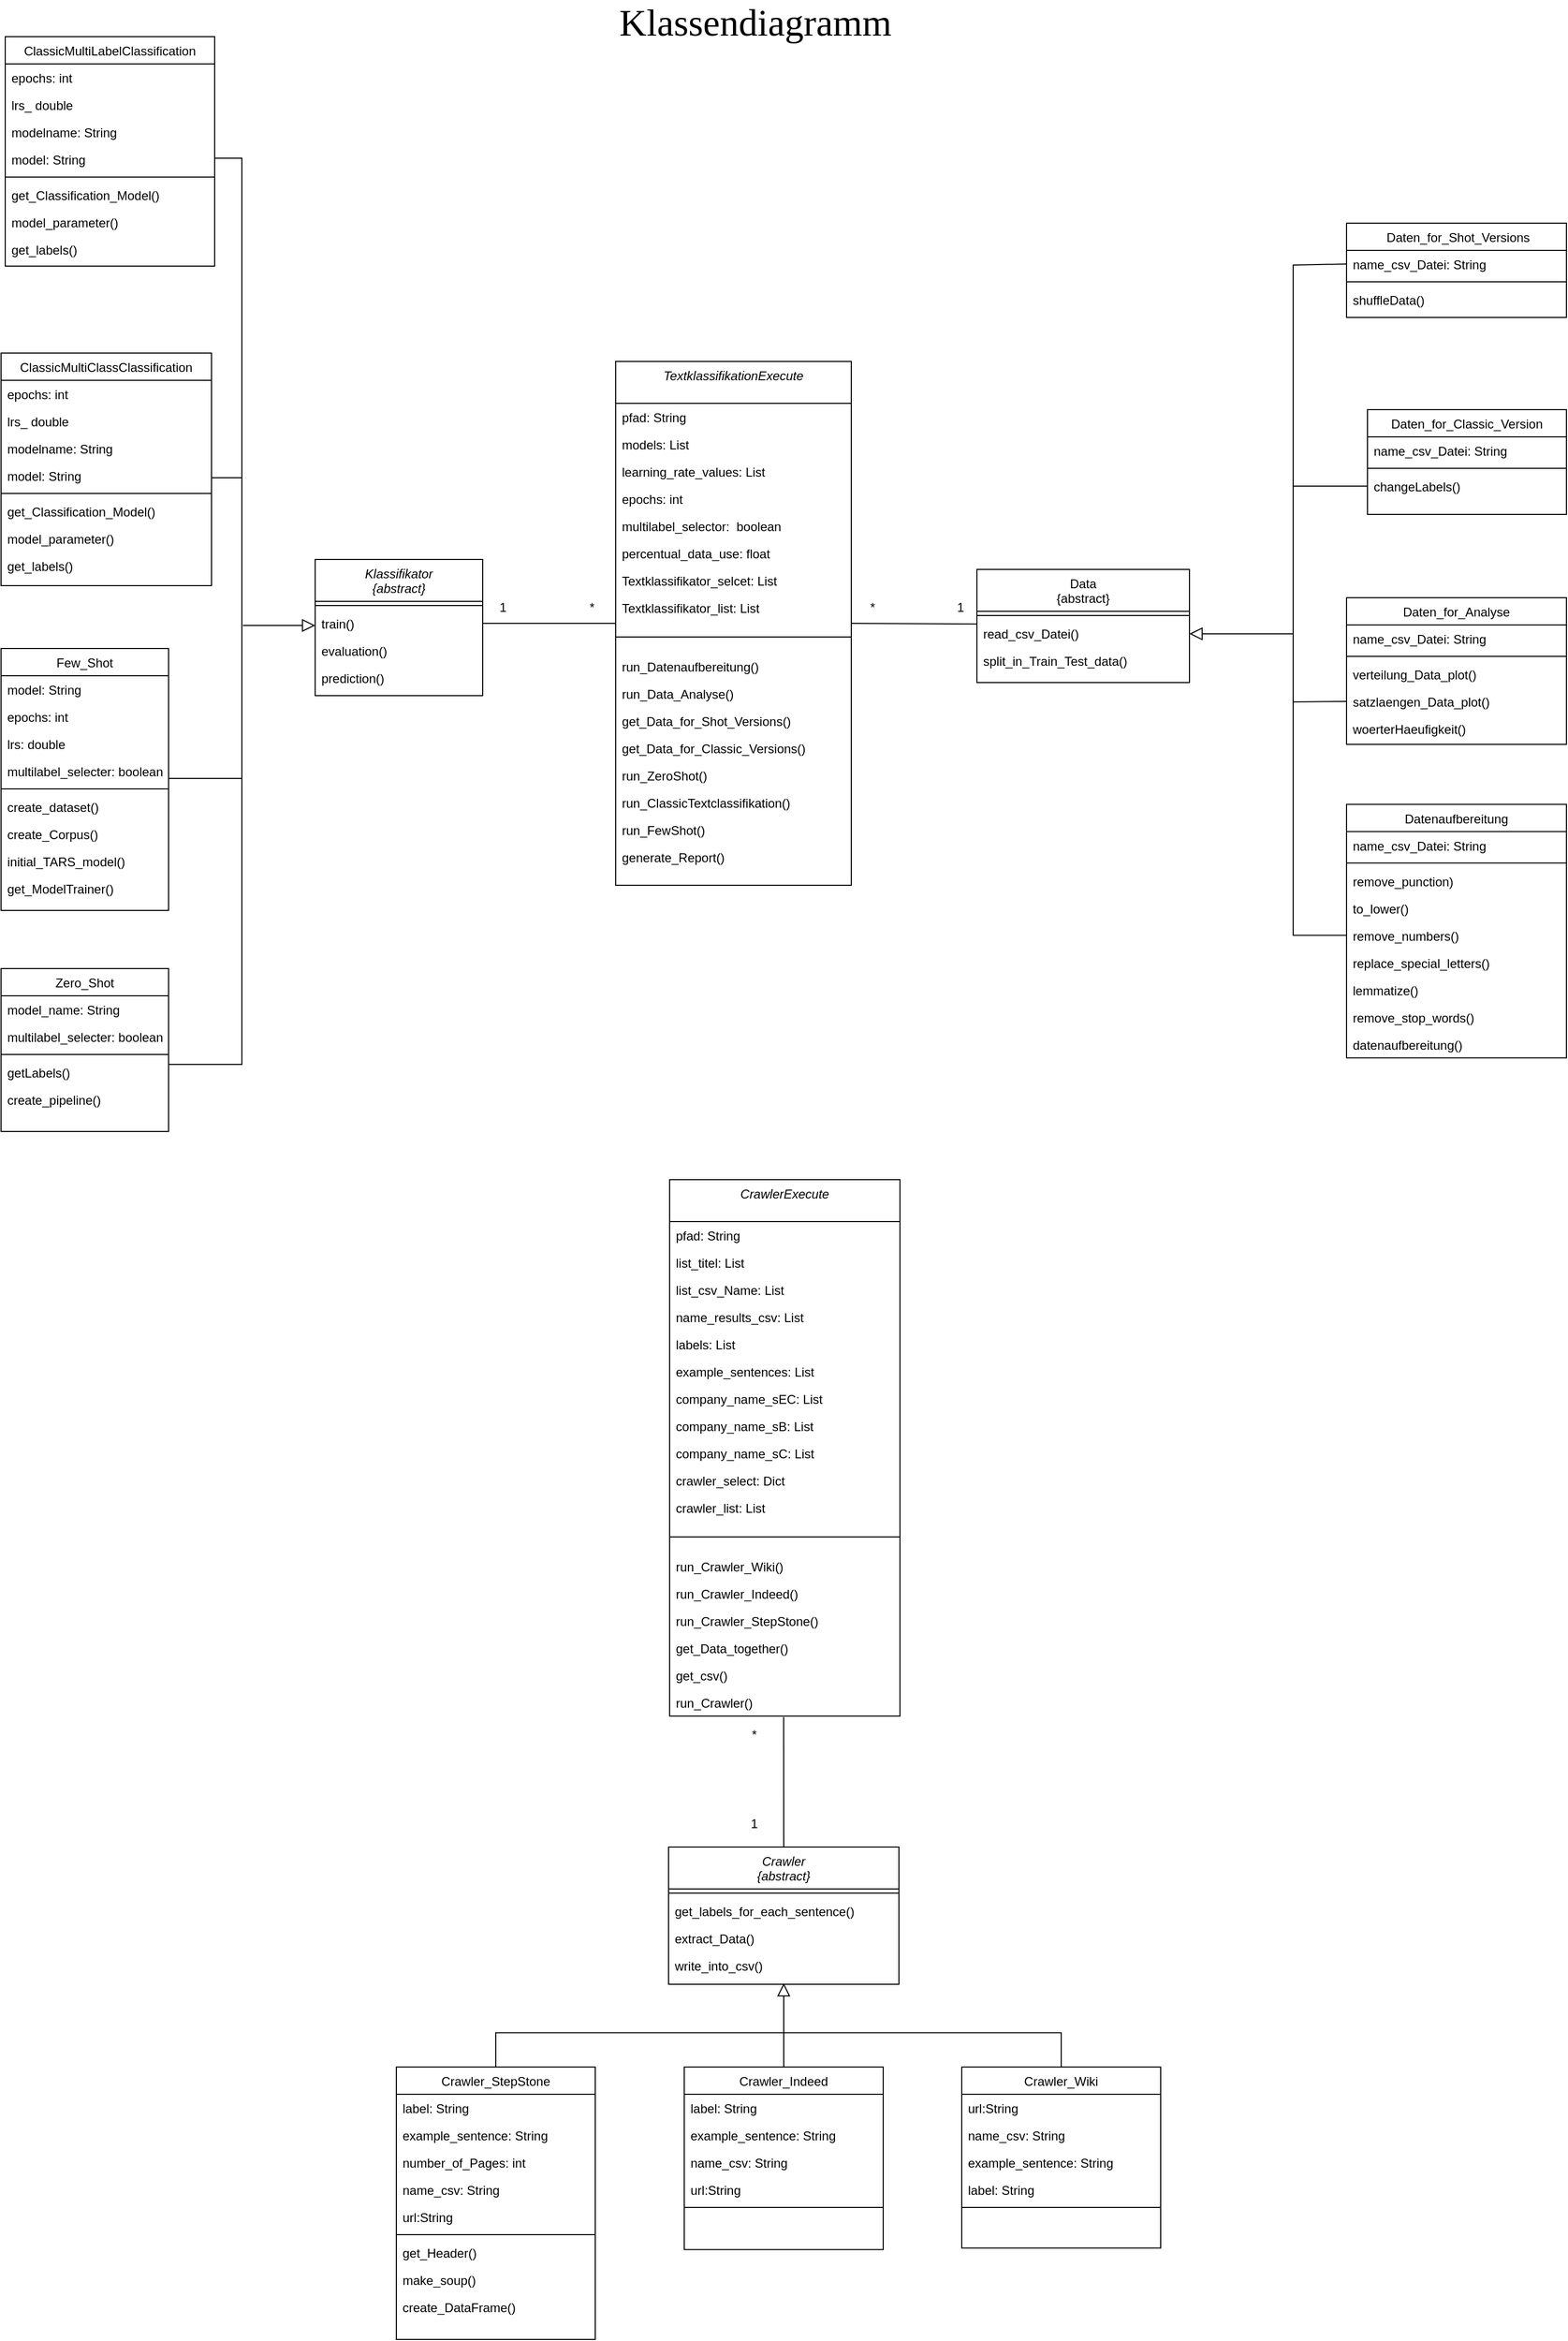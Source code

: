<mxfile version="19.0.3" type="device"><diagram id="C5RBs43oDa-KdzZeNtuy" name="Page-1"><mxGraphModel dx="3332" dy="1598" grid="0" gridSize="10" guides="1" tooltips="1" connect="1" arrows="1" fold="1" page="1" pageScale="2" pageWidth="827" pageHeight="1169" math="0" shadow="0"><root><mxCell id="WIyWlLk6GJQsqaUBKTNV-0"/><mxCell id="WIyWlLk6GJQsqaUBKTNV-1" parent="WIyWlLk6GJQsqaUBKTNV-0"/><mxCell id="zkfFHV4jXpPFQw0GAbJ--0" value="Klassifikator&#10;{abstract}" style="swimlane;fontStyle=2;align=center;verticalAlign=top;childLayout=stackLayout;horizontal=1;startSize=40;horizontalStack=0;resizeParent=1;resizeLast=0;collapsible=1;marginBottom=0;rounded=0;shadow=0;strokeWidth=1;" parent="WIyWlLk6GJQsqaUBKTNV-1" vertex="1"><mxGeometry x="394" y="608" width="160" height="130" as="geometry"><mxRectangle x="230" y="140" width="160" height="26" as="alternateBounds"/></mxGeometry></mxCell><mxCell id="zkfFHV4jXpPFQw0GAbJ--4" value="" style="line;html=1;strokeWidth=1;align=left;verticalAlign=middle;spacingTop=-1;spacingLeft=3;spacingRight=3;rotatable=0;labelPosition=right;points=[];portConstraint=eastwest;" parent="zkfFHV4jXpPFQw0GAbJ--0" vertex="1"><mxGeometry y="40" width="160" height="8" as="geometry"/></mxCell><mxCell id="-JMg0ra_AFZDz8ZaXGQR-57" value="train()" style="text;align=left;verticalAlign=top;spacingLeft=4;spacingRight=4;overflow=hidden;rotatable=0;points=[[0,0.5],[1,0.5]];portConstraint=eastwest;" parent="zkfFHV4jXpPFQw0GAbJ--0" vertex="1"><mxGeometry y="48" width="160" height="26" as="geometry"/></mxCell><mxCell id="-JMg0ra_AFZDz8ZaXGQR-58" value="evaluation()" style="text;align=left;verticalAlign=top;spacingLeft=4;spacingRight=4;overflow=hidden;rotatable=0;points=[[0,0.5],[1,0.5]];portConstraint=eastwest;" parent="zkfFHV4jXpPFQw0GAbJ--0" vertex="1"><mxGeometry y="74" width="160" height="26" as="geometry"/></mxCell><mxCell id="zkfFHV4jXpPFQw0GAbJ--5" value="prediction()" style="text;align=left;verticalAlign=top;spacingLeft=4;spacingRight=4;overflow=hidden;rotatable=0;points=[[0,0.5],[1,0.5]];portConstraint=eastwest;" parent="zkfFHV4jXpPFQw0GAbJ--0" vertex="1"><mxGeometry y="100" width="160" height="26" as="geometry"/></mxCell><mxCell id="zkfFHV4jXpPFQw0GAbJ--13" value="Zero_Shot" style="swimlane;fontStyle=0;align=center;verticalAlign=top;childLayout=stackLayout;horizontal=1;startSize=26;horizontalStack=0;resizeParent=1;resizeLast=0;collapsible=1;marginBottom=0;rounded=0;shadow=0;strokeWidth=1;" parent="WIyWlLk6GJQsqaUBKTNV-1" vertex="1"><mxGeometry x="94" y="998.5" width="160" height="155.5" as="geometry"><mxRectangle x="340" y="380" width="170" height="26" as="alternateBounds"/></mxGeometry></mxCell><mxCell id="zkfFHV4jXpPFQw0GAbJ--14" value="model_name: String" style="text;align=left;verticalAlign=top;spacingLeft=4;spacingRight=4;overflow=hidden;rotatable=0;points=[[0,0.5],[1,0.5]];portConstraint=eastwest;" parent="zkfFHV4jXpPFQw0GAbJ--13" vertex="1"><mxGeometry y="26" width="160" height="26" as="geometry"/></mxCell><mxCell id="nsG6Zc56GwWsslUg5i8Q-56" value="multilabel_selecter: boolean" style="text;align=left;verticalAlign=top;spacingLeft=4;spacingRight=4;overflow=hidden;rotatable=0;points=[[0,0.5],[1,0.5]];portConstraint=eastwest;rounded=0;shadow=0;html=0;" parent="zkfFHV4jXpPFQw0GAbJ--13" vertex="1"><mxGeometry y="52" width="160" height="26" as="geometry"/></mxCell><mxCell id="zkfFHV4jXpPFQw0GAbJ--15" value="" style="line;html=1;strokeWidth=1;align=left;verticalAlign=middle;spacingTop=-1;spacingLeft=3;spacingRight=3;rotatable=0;labelPosition=right;points=[];portConstraint=eastwest;" parent="zkfFHV4jXpPFQw0GAbJ--13" vertex="1"><mxGeometry y="78" width="160" height="8" as="geometry"/></mxCell><mxCell id="-JMg0ra_AFZDz8ZaXGQR-32" value="getLabels()" style="text;align=left;verticalAlign=top;spacingLeft=4;spacingRight=4;overflow=hidden;rotatable=0;points=[[0,0.5],[1,0.5]];portConstraint=eastwest;" parent="zkfFHV4jXpPFQw0GAbJ--13" vertex="1"><mxGeometry y="86" width="160" height="26" as="geometry"/></mxCell><mxCell id="-JMg0ra_AFZDz8ZaXGQR-29" value="create_pipeline()" style="text;align=left;verticalAlign=top;spacingLeft=4;spacingRight=4;overflow=hidden;rotatable=0;points=[[0,0.5],[1,0.5]];portConstraint=eastwest;" parent="zkfFHV4jXpPFQw0GAbJ--13" vertex="1"><mxGeometry y="112" width="160" height="26" as="geometry"/></mxCell><mxCell id="zkfFHV4jXpPFQw0GAbJ--17" value="Crawler_StepStone" style="swimlane;fontStyle=0;align=center;verticalAlign=top;childLayout=stackLayout;horizontal=1;startSize=26;horizontalStack=0;resizeParent=1;resizeLast=0;collapsible=1;marginBottom=0;rounded=0;shadow=0;strokeWidth=1;" parent="WIyWlLk6GJQsqaUBKTNV-1" vertex="1"><mxGeometry x="471.5" y="2047" width="190" height="260" as="geometry"><mxRectangle x="550" y="140" width="160" height="26" as="alternateBounds"/></mxGeometry></mxCell><mxCell id="PcTM5JNsf_sXdSG-cuBQ-28" value="label: String" style="text;align=left;verticalAlign=top;spacingLeft=4;spacingRight=4;overflow=hidden;rotatable=0;points=[[0,0.5],[1,0.5]];portConstraint=eastwest;rounded=0;shadow=0;html=0;" parent="zkfFHV4jXpPFQw0GAbJ--17" vertex="1"><mxGeometry y="26" width="190" height="26" as="geometry"/></mxCell><mxCell id="PcTM5JNsf_sXdSG-cuBQ-27" value="example_sentence: String" style="text;align=left;verticalAlign=top;spacingLeft=4;spacingRight=4;overflow=hidden;rotatable=0;points=[[0,0.5],[1,0.5]];portConstraint=eastwest;rounded=0;shadow=0;html=0;" parent="zkfFHV4jXpPFQw0GAbJ--17" vertex="1"><mxGeometry y="52" width="190" height="26" as="geometry"/></mxCell><mxCell id="zkfFHV4jXpPFQw0GAbJ--20" value="number_of_Pages: int" style="text;align=left;verticalAlign=top;spacingLeft=4;spacingRight=4;overflow=hidden;rotatable=0;points=[[0,0.5],[1,0.5]];portConstraint=eastwest;rounded=0;shadow=0;html=0;" parent="zkfFHV4jXpPFQw0GAbJ--17" vertex="1"><mxGeometry y="78" width="190" height="26" as="geometry"/></mxCell><mxCell id="zkfFHV4jXpPFQw0GAbJ--19" value="name_csv: String" style="text;align=left;verticalAlign=top;spacingLeft=4;spacingRight=4;overflow=hidden;rotatable=0;points=[[0,0.5],[1,0.5]];portConstraint=eastwest;rounded=0;shadow=0;html=0;" parent="zkfFHV4jXpPFQw0GAbJ--17" vertex="1"><mxGeometry y="104" width="190" height="26" as="geometry"/></mxCell><mxCell id="zkfFHV4jXpPFQw0GAbJ--18" value="url:String" style="text;align=left;verticalAlign=top;spacingLeft=4;spacingRight=4;overflow=hidden;rotatable=0;points=[[0,0.5],[1,0.5]];portConstraint=eastwest;" parent="zkfFHV4jXpPFQw0GAbJ--17" vertex="1"><mxGeometry y="130" width="190" height="26" as="geometry"/></mxCell><mxCell id="zkfFHV4jXpPFQw0GAbJ--23" value="" style="line;html=1;strokeWidth=1;align=left;verticalAlign=middle;spacingTop=-1;spacingLeft=3;spacingRight=3;rotatable=0;labelPosition=right;points=[];portConstraint=eastwest;" parent="zkfFHV4jXpPFQw0GAbJ--17" vertex="1"><mxGeometry y="156" width="190" height="8" as="geometry"/></mxCell><mxCell id="zkfFHV4jXpPFQw0GAbJ--25" value="get_Header()" style="text;align=left;verticalAlign=top;spacingLeft=4;spacingRight=4;overflow=hidden;rotatable=0;points=[[0,0.5],[1,0.5]];portConstraint=eastwest;" parent="zkfFHV4jXpPFQw0GAbJ--17" vertex="1"><mxGeometry y="164" width="190" height="26" as="geometry"/></mxCell><mxCell id="zkfFHV4jXpPFQw0GAbJ--21" value="make_soup()" style="text;align=left;verticalAlign=top;spacingLeft=4;spacingRight=4;overflow=hidden;rotatable=0;points=[[0,0.5],[1,0.5]];portConstraint=eastwest;rounded=0;shadow=0;html=0;" parent="zkfFHV4jXpPFQw0GAbJ--17" vertex="1"><mxGeometry y="190" width="190" height="26" as="geometry"/></mxCell><mxCell id="-JMg0ra_AFZDz8ZaXGQR-44" value="create_DataFrame()" style="text;align=left;verticalAlign=top;spacingLeft=4;spacingRight=4;overflow=hidden;rotatable=0;points=[[0,0.5],[1,0.5]];portConstraint=eastwest;rounded=0;shadow=0;html=0;" parent="zkfFHV4jXpPFQw0GAbJ--17" vertex="1"><mxGeometry y="216" width="190" height="26" as="geometry"/></mxCell><mxCell id="-JMg0ra_AFZDz8ZaXGQR-1" value="ClassicMultiClassClassification" style="swimlane;fontStyle=0;align=center;verticalAlign=top;childLayout=stackLayout;horizontal=1;startSize=26;horizontalStack=0;resizeParent=1;resizeLast=0;collapsible=1;marginBottom=0;rounded=0;shadow=0;strokeWidth=1;" parent="WIyWlLk6GJQsqaUBKTNV-1" vertex="1"><mxGeometry x="94" y="411" width="201" height="222" as="geometry"><mxRectangle x="130" y="380" width="160" height="26" as="alternateBounds"/></mxGeometry></mxCell><mxCell id="-JMg0ra_AFZDz8ZaXGQR-36" value="epochs: int" style="text;align=left;verticalAlign=top;spacingLeft=4;spacingRight=4;overflow=hidden;rotatable=0;points=[[0,0.5],[1,0.5]];portConstraint=eastwest;" parent="-JMg0ra_AFZDz8ZaXGQR-1" vertex="1"><mxGeometry y="26" width="201" height="26" as="geometry"/></mxCell><mxCell id="-JMg0ra_AFZDz8ZaXGQR-34" value="lrs_ double" style="text;align=left;verticalAlign=top;spacingLeft=4;spacingRight=4;overflow=hidden;rotatable=0;points=[[0,0.5],[1,0.5]];portConstraint=eastwest;" parent="-JMg0ra_AFZDz8ZaXGQR-1" vertex="1"><mxGeometry y="52" width="201" height="26" as="geometry"/></mxCell><mxCell id="-JMg0ra_AFZDz8ZaXGQR-35" value="modelname: String" style="text;align=left;verticalAlign=top;spacingLeft=4;spacingRight=4;overflow=hidden;rotatable=0;points=[[0,0.5],[1,0.5]];portConstraint=eastwest;" parent="-JMg0ra_AFZDz8ZaXGQR-1" vertex="1"><mxGeometry y="78" width="201" height="26" as="geometry"/></mxCell><mxCell id="-JMg0ra_AFZDz8ZaXGQR-33" value="model: String" style="text;align=left;verticalAlign=top;spacingLeft=4;spacingRight=4;overflow=hidden;rotatable=0;points=[[0,0.5],[1,0.5]];portConstraint=eastwest;" parent="-JMg0ra_AFZDz8ZaXGQR-1" vertex="1"><mxGeometry y="104" width="201" height="26" as="geometry"/></mxCell><mxCell id="-JMg0ra_AFZDz8ZaXGQR-4" value="" style="line;html=1;strokeWidth=1;align=left;verticalAlign=middle;spacingTop=-1;spacingLeft=3;spacingRight=3;rotatable=0;labelPosition=right;points=[];portConstraint=eastwest;" parent="-JMg0ra_AFZDz8ZaXGQR-1" vertex="1"><mxGeometry y="130" width="201" height="8" as="geometry"/></mxCell><mxCell id="PcTM5JNsf_sXdSG-cuBQ-12" value="get_Classification_Model()" style="text;align=left;verticalAlign=top;spacingLeft=4;spacingRight=4;overflow=hidden;rotatable=0;points=[[0,0.5],[1,0.5]];portConstraint=eastwest;rounded=0;shadow=0;html=0;" parent="-JMg0ra_AFZDz8ZaXGQR-1" vertex="1"><mxGeometry y="138" width="201" height="26" as="geometry"/></mxCell><mxCell id="PcTM5JNsf_sXdSG-cuBQ-11" value="model_parameter()" style="text;align=left;verticalAlign=top;spacingLeft=4;spacingRight=4;overflow=hidden;rotatable=0;points=[[0,0.5],[1,0.5]];portConstraint=eastwest;rounded=0;shadow=0;html=0;" parent="-JMg0ra_AFZDz8ZaXGQR-1" vertex="1"><mxGeometry y="164" width="201" height="26" as="geometry"/></mxCell><mxCell id="PcTM5JNsf_sXdSG-cuBQ-10" value="get_labels() " style="text;align=left;verticalAlign=top;spacingLeft=4;spacingRight=4;overflow=hidden;rotatable=0;points=[[0,0.5],[1,0.5]];portConstraint=eastwest;" parent="-JMg0ra_AFZDz8ZaXGQR-1" vertex="1"><mxGeometry y="190" width="201" height="26" as="geometry"/></mxCell><mxCell id="-JMg0ra_AFZDz8ZaXGQR-7" value="Data&#10;{abstract}" style="swimlane;fontStyle=0;align=center;verticalAlign=top;childLayout=stackLayout;horizontal=1;startSize=40;horizontalStack=0;resizeParent=1;resizeLast=0;collapsible=1;marginBottom=0;rounded=0;shadow=0;strokeWidth=1;" parent="WIyWlLk6GJQsqaUBKTNV-1" vertex="1"><mxGeometry x="1026" y="617.5" width="203" height="108" as="geometry"><mxRectangle x="550" y="140" width="160" height="26" as="alternateBounds"/></mxGeometry></mxCell><mxCell id="-JMg0ra_AFZDz8ZaXGQR-13" value="" style="line;html=1;strokeWidth=1;align=left;verticalAlign=middle;spacingTop=-1;spacingLeft=3;spacingRight=3;rotatable=0;labelPosition=right;points=[];portConstraint=eastwest;" parent="-JMg0ra_AFZDz8ZaXGQR-7" vertex="1"><mxGeometry y="40" width="203" height="8" as="geometry"/></mxCell><mxCell id="-JMg0ra_AFZDz8ZaXGQR-9" value="read_csv_Datei()" style="text;align=left;verticalAlign=top;spacingLeft=4;spacingRight=4;overflow=hidden;rotatable=0;points=[[0,0.5],[1,0.5]];portConstraint=eastwest;rounded=0;shadow=0;html=0;" parent="-JMg0ra_AFZDz8ZaXGQR-7" vertex="1"><mxGeometry y="48" width="203" height="26" as="geometry"/></mxCell><mxCell id="PcTM5JNsf_sXdSG-cuBQ-40" value="split_in_Train_Test_data()" style="text;align=left;verticalAlign=top;spacingLeft=4;spacingRight=4;overflow=hidden;rotatable=0;points=[[0,0.5],[1,0.5]];portConstraint=eastwest;rounded=0;shadow=0;html=0;" parent="-JMg0ra_AFZDz8ZaXGQR-7" vertex="1"><mxGeometry y="74" width="203" height="26" as="geometry"/></mxCell><mxCell id="-JMg0ra_AFZDz8ZaXGQR-59" value="Daten_for_Classic_Version" style="swimlane;fontStyle=0;align=center;verticalAlign=top;childLayout=stackLayout;horizontal=1;startSize=26;horizontalStack=0;resizeParent=1;resizeLast=0;collapsible=1;marginBottom=0;rounded=0;shadow=0;strokeWidth=1;" parent="WIyWlLk6GJQsqaUBKTNV-1" vertex="1"><mxGeometry x="1399" y="465" width="190" height="100" as="geometry"><mxRectangle x="130" y="380" width="160" height="26" as="alternateBounds"/></mxGeometry></mxCell><mxCell id="-JMg0ra_AFZDz8ZaXGQR-62" value="name_csv_Datei: String" style="text;align=left;verticalAlign=top;spacingLeft=4;spacingRight=4;overflow=hidden;rotatable=0;points=[[0,0.5],[1,0.5]];portConstraint=eastwest;rounded=0;shadow=0;html=0;" parent="-JMg0ra_AFZDz8ZaXGQR-59" vertex="1"><mxGeometry y="26" width="190" height="26" as="geometry"/></mxCell><mxCell id="-JMg0ra_AFZDz8ZaXGQR-63" value="" style="line;html=1;strokeWidth=1;align=left;verticalAlign=middle;spacingTop=-1;spacingLeft=3;spacingRight=3;rotatable=0;labelPosition=right;points=[];portConstraint=eastwest;" parent="-JMg0ra_AFZDz8ZaXGQR-59" vertex="1"><mxGeometry y="52" width="190" height="8" as="geometry"/></mxCell><mxCell id="PcTM5JNsf_sXdSG-cuBQ-47" value="changeLabels()" style="text;align=left;verticalAlign=top;spacingLeft=4;spacingRight=4;overflow=hidden;rotatable=0;points=[[0,0.5],[1,0.5]];portConstraint=eastwest;" parent="-JMg0ra_AFZDz8ZaXGQR-59" vertex="1"><mxGeometry y="60" width="190" height="26" as="geometry"/></mxCell><mxCell id="-JMg0ra_AFZDz8ZaXGQR-70" value=" Daten_for_Shot_Versions" style="swimlane;fontStyle=0;align=center;verticalAlign=top;childLayout=stackLayout;horizontal=1;startSize=26;horizontalStack=0;resizeParent=1;resizeLast=0;collapsible=1;marginBottom=0;rounded=0;shadow=0;strokeWidth=1;" parent="WIyWlLk6GJQsqaUBKTNV-1" vertex="1"><mxGeometry x="1379" y="287" width="210" height="90" as="geometry"><mxRectangle x="340" y="380" width="170" height="26" as="alternateBounds"/></mxGeometry></mxCell><mxCell id="-JMg0ra_AFZDz8ZaXGQR-72" value="name_csv_Datei: String" style="text;align=left;verticalAlign=top;spacingLeft=4;spacingRight=4;overflow=hidden;rotatable=0;points=[[0,0.5],[1,0.5]];portConstraint=eastwest;" parent="-JMg0ra_AFZDz8ZaXGQR-70" vertex="1"><mxGeometry y="26" width="210" height="26" as="geometry"/></mxCell><mxCell id="-JMg0ra_AFZDz8ZaXGQR-73" value="" style="line;html=1;strokeWidth=1;align=left;verticalAlign=middle;spacingTop=-1;spacingLeft=3;spacingRight=3;rotatable=0;labelPosition=right;points=[];portConstraint=eastwest;" parent="-JMg0ra_AFZDz8ZaXGQR-70" vertex="1"><mxGeometry y="52" width="210" height="8" as="geometry"/></mxCell><mxCell id="-JMg0ra_AFZDz8ZaXGQR-76" value="shuffleData()" style="text;align=left;verticalAlign=top;spacingLeft=4;spacingRight=4;overflow=hidden;rotatable=0;points=[[0,0.5],[1,0.5]];portConstraint=eastwest;" parent="-JMg0ra_AFZDz8ZaXGQR-70" vertex="1"><mxGeometry y="60" width="210" height="26" as="geometry"/></mxCell><mxCell id="-JMg0ra_AFZDz8ZaXGQR-79" value="Daten_for_Analyse" style="swimlane;fontStyle=0;align=center;verticalAlign=top;childLayout=stackLayout;horizontal=1;startSize=26;horizontalStack=0;resizeParent=1;resizeLast=0;collapsible=1;marginBottom=0;rounded=0;shadow=0;strokeWidth=1;" parent="WIyWlLk6GJQsqaUBKTNV-1" vertex="1"><mxGeometry x="1379" y="644.5" width="210" height="140" as="geometry"><mxRectangle x="340" y="380" width="170" height="26" as="alternateBounds"/></mxGeometry></mxCell><mxCell id="-JMg0ra_AFZDz8ZaXGQR-80" value="name_csv_Datei: String" style="text;align=left;verticalAlign=top;spacingLeft=4;spacingRight=4;overflow=hidden;rotatable=0;points=[[0,0.5],[1,0.5]];portConstraint=eastwest;" parent="-JMg0ra_AFZDz8ZaXGQR-79" vertex="1"><mxGeometry y="26" width="210" height="26" as="geometry"/></mxCell><mxCell id="-JMg0ra_AFZDz8ZaXGQR-81" value="" style="line;html=1;strokeWidth=1;align=left;verticalAlign=middle;spacingTop=-1;spacingLeft=3;spacingRight=3;rotatable=0;labelPosition=right;points=[];portConstraint=eastwest;" parent="-JMg0ra_AFZDz8ZaXGQR-79" vertex="1"><mxGeometry y="52" width="210" height="8" as="geometry"/></mxCell><mxCell id="-JMg0ra_AFZDz8ZaXGQR-82" value="verteilung_Data_plot()" style="text;align=left;verticalAlign=top;spacingLeft=4;spacingRight=4;overflow=hidden;rotatable=0;points=[[0,0.5],[1,0.5]];portConstraint=eastwest;" parent="-JMg0ra_AFZDz8ZaXGQR-79" vertex="1"><mxGeometry y="60" width="210" height="26" as="geometry"/></mxCell><mxCell id="PcTM5JNsf_sXdSG-cuBQ-41" value="satzlaengen_Data_plot()" style="text;align=left;verticalAlign=top;spacingLeft=4;spacingRight=4;overflow=hidden;rotatable=0;points=[[0,0.5],[1,0.5]];portConstraint=eastwest;" parent="-JMg0ra_AFZDz8ZaXGQR-79" vertex="1"><mxGeometry y="86" width="210" height="26" as="geometry"/></mxCell><mxCell id="PcTM5JNsf_sXdSG-cuBQ-42" value="woerterHaeufigkeit()" style="text;align=left;verticalAlign=top;spacingLeft=4;spacingRight=4;overflow=hidden;rotatable=0;points=[[0,0.5],[1,0.5]];portConstraint=eastwest;" parent="-JMg0ra_AFZDz8ZaXGQR-79" vertex="1"><mxGeometry y="112" width="210" height="26" as="geometry"/></mxCell><mxCell id="PcTM5JNsf_sXdSG-cuBQ-13" value="Crawler_Indeed" style="swimlane;fontStyle=0;align=center;verticalAlign=top;childLayout=stackLayout;horizontal=1;startSize=26;horizontalStack=0;resizeParent=1;resizeLast=0;collapsible=1;marginBottom=0;rounded=0;shadow=0;strokeWidth=1;" parent="WIyWlLk6GJQsqaUBKTNV-1" vertex="1"><mxGeometry x="746.5" y="2047" width="190" height="174.25" as="geometry"><mxRectangle x="550" y="140" width="160" height="26" as="alternateBounds"/></mxGeometry></mxCell><mxCell id="nsG6Zc56GwWsslUg5i8Q-57" value="label: String" style="text;align=left;verticalAlign=top;spacingLeft=4;spacingRight=4;overflow=hidden;rotatable=0;points=[[0,0.5],[1,0.5]];portConstraint=eastwest;rounded=0;shadow=0;html=0;" parent="PcTM5JNsf_sXdSG-cuBQ-13" vertex="1"><mxGeometry y="26" width="190" height="26" as="geometry"/></mxCell><mxCell id="nsG6Zc56GwWsslUg5i8Q-58" value="example_sentence: String" style="text;align=left;verticalAlign=top;spacingLeft=4;spacingRight=4;overflow=hidden;rotatable=0;points=[[0,0.5],[1,0.5]];portConstraint=eastwest;rounded=0;shadow=0;html=0;" parent="PcTM5JNsf_sXdSG-cuBQ-13" vertex="1"><mxGeometry y="52" width="190" height="26" as="geometry"/></mxCell><mxCell id="nsG6Zc56GwWsslUg5i8Q-59" value="name_csv: String" style="text;align=left;verticalAlign=top;spacingLeft=4;spacingRight=4;overflow=hidden;rotatable=0;points=[[0,0.5],[1,0.5]];portConstraint=eastwest;rounded=0;shadow=0;html=0;" parent="PcTM5JNsf_sXdSG-cuBQ-13" vertex="1"><mxGeometry y="78" width="190" height="26" as="geometry"/></mxCell><mxCell id="nsG6Zc56GwWsslUg5i8Q-60" value="url:String" style="text;align=left;verticalAlign=top;spacingLeft=4;spacingRight=4;overflow=hidden;rotatable=0;points=[[0,0.5],[1,0.5]];portConstraint=eastwest;" parent="PcTM5JNsf_sXdSG-cuBQ-13" vertex="1"><mxGeometry y="104" width="190" height="26" as="geometry"/></mxCell><mxCell id="PcTM5JNsf_sXdSG-cuBQ-17" value="" style="line;html=1;strokeWidth=1;align=left;verticalAlign=middle;spacingTop=-1;spacingLeft=3;spacingRight=3;rotatable=0;labelPosition=right;points=[];portConstraint=eastwest;" parent="PcTM5JNsf_sXdSG-cuBQ-13" vertex="1"><mxGeometry y="130" width="190" height="8" as="geometry"/></mxCell><mxCell id="PcTM5JNsf_sXdSG-cuBQ-31" value="Crawler_Wiki" style="swimlane;fontStyle=0;align=center;verticalAlign=top;childLayout=stackLayout;horizontal=1;startSize=26;horizontalStack=0;resizeParent=1;resizeLast=0;collapsible=1;marginBottom=0;rounded=0;shadow=0;strokeWidth=1;" parent="WIyWlLk6GJQsqaUBKTNV-1" vertex="1"><mxGeometry x="1011.5" y="2047" width="190" height="172.75" as="geometry"><mxRectangle x="550" y="140" width="160" height="26" as="alternateBounds"/></mxGeometry></mxCell><mxCell id="nsG6Zc56GwWsslUg5i8Q-64" value="url:String" style="text;align=left;verticalAlign=top;spacingLeft=4;spacingRight=4;overflow=hidden;rotatable=0;points=[[0,0.5],[1,0.5]];portConstraint=eastwest;" parent="PcTM5JNsf_sXdSG-cuBQ-31" vertex="1"><mxGeometry y="26" width="190" height="26" as="geometry"/></mxCell><mxCell id="nsG6Zc56GwWsslUg5i8Q-63" value="name_csv: String" style="text;align=left;verticalAlign=top;spacingLeft=4;spacingRight=4;overflow=hidden;rotatable=0;points=[[0,0.5],[1,0.5]];portConstraint=eastwest;rounded=0;shadow=0;html=0;" parent="PcTM5JNsf_sXdSG-cuBQ-31" vertex="1"><mxGeometry y="52" width="190" height="26" as="geometry"/></mxCell><mxCell id="nsG6Zc56GwWsslUg5i8Q-62" value="example_sentence: String" style="text;align=left;verticalAlign=top;spacingLeft=4;spacingRight=4;overflow=hidden;rotatable=0;points=[[0,0.5],[1,0.5]];portConstraint=eastwest;rounded=0;shadow=0;html=0;" parent="PcTM5JNsf_sXdSG-cuBQ-31" vertex="1"><mxGeometry y="78" width="190" height="26" as="geometry"/></mxCell><mxCell id="nsG6Zc56GwWsslUg5i8Q-61" value="label: String" style="text;align=left;verticalAlign=top;spacingLeft=4;spacingRight=4;overflow=hidden;rotatable=0;points=[[0,0.5],[1,0.5]];portConstraint=eastwest;rounded=0;shadow=0;html=0;" parent="PcTM5JNsf_sXdSG-cuBQ-31" vertex="1"><mxGeometry y="104" width="190" height="26" as="geometry"/></mxCell><mxCell id="PcTM5JNsf_sXdSG-cuBQ-36" value="" style="line;html=1;strokeWidth=1;align=left;verticalAlign=middle;spacingTop=-1;spacingLeft=3;spacingRight=3;rotatable=0;labelPosition=right;points=[];portConstraint=eastwest;" parent="PcTM5JNsf_sXdSG-cuBQ-31" vertex="1"><mxGeometry y="130" width="190" height="8" as="geometry"/></mxCell><mxCell id="PcTM5JNsf_sXdSG-cuBQ-54" value="" style="endArrow=none;html=1;rounded=0;exitX=0;exitY=0.5;exitDx=0;exitDy=0;" parent="WIyWlLk6GJQsqaUBKTNV-1" source="-JMg0ra_AFZDz8ZaXGQR-72" edge="1"><mxGeometry width="50" height="50" relative="1" as="geometry"><mxPoint x="1048" y="17" as="sourcePoint"/><mxPoint x="1328" y="707" as="targetPoint"/><Array as="points"><mxPoint x="1328" y="327"/></Array></mxGeometry></mxCell><mxCell id="zkfFHV4jXpPFQw0GAbJ--6" value="Few_Shot" style="swimlane;fontStyle=0;align=center;verticalAlign=top;childLayout=stackLayout;horizontal=1;startSize=26;horizontalStack=0;resizeParent=1;resizeLast=0;collapsible=1;marginBottom=0;rounded=0;shadow=0;strokeWidth=1;" parent="WIyWlLk6GJQsqaUBKTNV-1" vertex="1"><mxGeometry x="94" y="693" width="160" height="250" as="geometry"><mxRectangle x="130" y="380" width="160" height="26" as="alternateBounds"/></mxGeometry></mxCell><mxCell id="zkfFHV4jXpPFQw0GAbJ--7" value="model: String" style="text;align=left;verticalAlign=top;spacingLeft=4;spacingRight=4;overflow=hidden;rotatable=0;points=[[0,0.5],[1,0.5]];portConstraint=eastwest;" parent="zkfFHV4jXpPFQw0GAbJ--6" vertex="1"><mxGeometry y="26" width="160" height="26" as="geometry"/></mxCell><mxCell id="zkfFHV4jXpPFQw0GAbJ--8" value="epochs: int" style="text;align=left;verticalAlign=top;spacingLeft=4;spacingRight=4;overflow=hidden;rotatable=0;points=[[0,0.5],[1,0.5]];portConstraint=eastwest;rounded=0;shadow=0;html=0;" parent="zkfFHV4jXpPFQw0GAbJ--6" vertex="1"><mxGeometry y="52" width="160" height="26" as="geometry"/></mxCell><mxCell id="-JMg0ra_AFZDz8ZaXGQR-28" value="lrs: double" style="text;align=left;verticalAlign=top;spacingLeft=4;spacingRight=4;overflow=hidden;rotatable=0;points=[[0,0.5],[1,0.5]];portConstraint=eastwest;rounded=0;shadow=0;html=0;" parent="zkfFHV4jXpPFQw0GAbJ--6" vertex="1"><mxGeometry y="78" width="160" height="26" as="geometry"/></mxCell><mxCell id="PcTM5JNsf_sXdSG-cuBQ-49" value="multilabel_selecter: boolean" style="text;align=left;verticalAlign=top;spacingLeft=4;spacingRight=4;overflow=hidden;rotatable=0;points=[[0,0.5],[1,0.5]];portConstraint=eastwest;rounded=0;shadow=0;html=0;" parent="zkfFHV4jXpPFQw0GAbJ--6" vertex="1"><mxGeometry y="104" width="160" height="26" as="geometry"/></mxCell><mxCell id="zkfFHV4jXpPFQw0GAbJ--9" value="" style="line;html=1;strokeWidth=1;align=left;verticalAlign=middle;spacingTop=-1;spacingLeft=3;spacingRight=3;rotatable=0;labelPosition=right;points=[];portConstraint=eastwest;" parent="zkfFHV4jXpPFQw0GAbJ--6" vertex="1"><mxGeometry y="130" width="160" height="8" as="geometry"/></mxCell><mxCell id="-JMg0ra_AFZDz8ZaXGQR-6" value="create_dataset()" style="text;align=left;verticalAlign=top;spacingLeft=4;spacingRight=4;overflow=hidden;rotatable=0;points=[[0,0.5],[1,0.5]];portConstraint=eastwest;" parent="zkfFHV4jXpPFQw0GAbJ--6" vertex="1"><mxGeometry y="138" width="160" height="26" as="geometry"/></mxCell><mxCell id="-JMg0ra_AFZDz8ZaXGQR-25" value="create_Corpus()" style="text;align=left;verticalAlign=top;spacingLeft=4;spacingRight=4;overflow=hidden;rotatable=0;points=[[0,0.5],[1,0.5]];portConstraint=eastwest;" parent="zkfFHV4jXpPFQw0GAbJ--6" vertex="1"><mxGeometry y="164" width="160" height="26" as="geometry"/></mxCell><mxCell id="zkfFHV4jXpPFQw0GAbJ--11" value="initial_TARS_model()" style="text;align=left;verticalAlign=top;spacingLeft=4;spacingRight=4;overflow=hidden;rotatable=0;points=[[0,0.5],[1,0.5]];portConstraint=eastwest;" parent="zkfFHV4jXpPFQw0GAbJ--6" vertex="1"><mxGeometry y="190" width="160" height="26" as="geometry"/></mxCell><mxCell id="-JMg0ra_AFZDz8ZaXGQR-26" value="get_ModelTrainer()" style="text;align=left;verticalAlign=top;spacingLeft=4;spacingRight=4;overflow=hidden;rotatable=0;points=[[0,0.5],[1,0.5]];portConstraint=eastwest;" parent="zkfFHV4jXpPFQw0GAbJ--6" vertex="1"><mxGeometry y="216" width="160" height="26" as="geometry"/></mxCell><mxCell id="PcTM5JNsf_sXdSG-cuBQ-74" value="" style="endArrow=none;endSize=10;endFill=0;shadow=0;strokeWidth=1;rounded=0;edgeStyle=elbowEdgeStyle;elbow=vertical;exitX=1;exitY=0.5;exitDx=0;exitDy=0;" parent="WIyWlLk6GJQsqaUBKTNV-1" source="-JMg0ra_AFZDz8ZaXGQR-33" edge="1"><mxGeometry width="160" relative="1" as="geometry"><mxPoint x="164" y="383" as="sourcePoint"/><mxPoint x="324" y="783" as="targetPoint"/><Array as="points"><mxPoint x="294" y="530"/></Array></mxGeometry></mxCell><mxCell id="PcTM5JNsf_sXdSG-cuBQ-75" value="" style="endArrow=none;endSize=10;endFill=0;shadow=0;strokeWidth=1;rounded=0;edgeStyle=elbowEdgeStyle;elbow=vertical;entryX=1;entryY=0.5;entryDx=0;entryDy=0;" parent="WIyWlLk6GJQsqaUBKTNV-1" edge="1"><mxGeometry width="160" relative="1" as="geometry"><mxPoint x="324" y="773" as="sourcePoint"/><mxPoint x="254" y="1090" as="targetPoint"/><Array as="points"><mxPoint x="304" y="1090"/><mxPoint x="344" y="1103"/></Array></mxGeometry></mxCell><mxCell id="PcTM5JNsf_sXdSG-cuBQ-76" value="" style="endArrow=none;html=1;rounded=0;exitX=1;exitY=0.5;exitDx=0;exitDy=0;entryX=0;entryY=0.5;entryDx=0;entryDy=0;" parent="WIyWlLk6GJQsqaUBKTNV-1" source="-JMg0ra_AFZDz8ZaXGQR-57" target="gHyuBWhruhjW55sqXwZ5-0" edge="1"><mxGeometry width="50" height="50" relative="1" as="geometry"><mxPoint x="554" y="646.5" as="sourcePoint"/><mxPoint x="704" y="669.5" as="targetPoint"/></mxGeometry></mxCell><mxCell id="PcTM5JNsf_sXdSG-cuBQ-80" value="" style="endArrow=none;html=1;rounded=0;entryX=0;entryY=0.5;entryDx=0;entryDy=0;" parent="WIyWlLk6GJQsqaUBKTNV-1" target="PcTM5JNsf_sXdSG-cuBQ-41" edge="1"><mxGeometry width="50" height="50" relative="1" as="geometry"><mxPoint x="1328" y="517" as="sourcePoint"/><mxPoint x="1228" y="737" as="targetPoint"/><Array as="points"><mxPoint x="1328" y="744"/></Array></mxGeometry></mxCell><mxCell id="nsG6Zc56GwWsslUg5i8Q-0" value="Crawler&#10;{abstract}" style="swimlane;fontStyle=2;align=center;verticalAlign=top;childLayout=stackLayout;horizontal=1;startSize=40;horizontalStack=0;resizeParent=1;resizeLast=0;collapsible=1;marginBottom=0;rounded=0;shadow=0;strokeWidth=1;" parent="WIyWlLk6GJQsqaUBKTNV-1" vertex="1"><mxGeometry x="731.5" y="1837" width="220" height="131" as="geometry"><mxRectangle x="230" y="140" width="160" height="26" as="alternateBounds"/></mxGeometry></mxCell><mxCell id="nsG6Zc56GwWsslUg5i8Q-1" value="" style="line;html=1;strokeWidth=1;align=left;verticalAlign=middle;spacingTop=-1;spacingLeft=3;spacingRight=3;rotatable=0;labelPosition=right;points=[];portConstraint=eastwest;" parent="nsG6Zc56GwWsslUg5i8Q-0" vertex="1"><mxGeometry y="40" width="220" height="8" as="geometry"/></mxCell><mxCell id="nsG6Zc56GwWsslUg5i8Q-2" value="get_labels_for_each_sentence()" style="text;align=left;verticalAlign=top;spacingLeft=4;spacingRight=4;overflow=hidden;rotatable=0;points=[[0,0.5],[1,0.5]];portConstraint=eastwest;" parent="nsG6Zc56GwWsslUg5i8Q-0" vertex="1"><mxGeometry y="48" width="220" height="26" as="geometry"/></mxCell><mxCell id="nsG6Zc56GwWsslUg5i8Q-3" value="extract_Data()" style="text;align=left;verticalAlign=top;spacingLeft=4;spacingRight=4;overflow=hidden;rotatable=0;points=[[0,0.5],[1,0.5]];portConstraint=eastwest;" parent="nsG6Zc56GwWsslUg5i8Q-0" vertex="1"><mxGeometry y="74" width="220" height="26" as="geometry"/></mxCell><mxCell id="nsG6Zc56GwWsslUg5i8Q-4" value="write_into_csv()" style="text;align=left;verticalAlign=top;spacingLeft=4;spacingRight=4;overflow=hidden;rotatable=0;points=[[0,0.5],[1,0.5]];portConstraint=eastwest;" parent="nsG6Zc56GwWsslUg5i8Q-0" vertex="1"><mxGeometry y="100" width="220" height="26" as="geometry"/></mxCell><mxCell id="nsG6Zc56GwWsslUg5i8Q-5" value="" style="endArrow=block;endSize=10;endFill=0;shadow=0;strokeWidth=1;rounded=0;edgeStyle=elbowEdgeStyle;elbow=vertical;exitX=0.5;exitY=0;exitDx=0;exitDy=0;" parent="WIyWlLk6GJQsqaUBKTNV-1" source="PcTM5JNsf_sXdSG-cuBQ-13" edge="1"><mxGeometry width="160" relative="1" as="geometry"><mxPoint x="841.5" y="2004.25" as="sourcePoint"/><mxPoint x="841.5" y="1967" as="targetPoint"/></mxGeometry></mxCell><mxCell id="nsG6Zc56GwWsslUg5i8Q-6" value="" style="endArrow=none;html=1;rounded=0;exitX=0.5;exitY=0;exitDx=0;exitDy=0;" parent="WIyWlLk6GJQsqaUBKTNV-1" source="zkfFHV4jXpPFQw0GAbJ--17" edge="1"><mxGeometry width="50" height="50" relative="1" as="geometry"><mxPoint x="601.5" y="1924.25" as="sourcePoint"/><mxPoint x="841.5" y="2014.25" as="targetPoint"/><Array as="points"><mxPoint x="566.5" y="2014.25"/></Array></mxGeometry></mxCell><mxCell id="nsG6Zc56GwWsslUg5i8Q-7" value="" style="endArrow=none;html=1;rounded=0;entryX=0.5;entryY=0;entryDx=0;entryDy=0;" parent="WIyWlLk6GJQsqaUBKTNV-1" target="PcTM5JNsf_sXdSG-cuBQ-31" edge="1"><mxGeometry width="50" height="50" relative="1" as="geometry"><mxPoint x="841.5" y="2014.25" as="sourcePoint"/><mxPoint x="651.5" y="1874.25" as="targetPoint"/><Array as="points"><mxPoint x="1106.5" y="2014.25"/></Array></mxGeometry></mxCell><mxCell id="nsG6Zc56GwWsslUg5i8Q-8" value="CrawlerExecute" style="swimlane;fontStyle=2;align=center;verticalAlign=top;childLayout=stackLayout;horizontal=1;startSize=40;horizontalStack=0;resizeParent=1;resizeLast=0;collapsible=1;marginBottom=0;rounded=0;shadow=0;strokeWidth=1;" parent="WIyWlLk6GJQsqaUBKTNV-1" vertex="1"><mxGeometry x="732.5" y="1200" width="220" height="512" as="geometry"><mxRectangle x="230" y="140" width="160" height="26" as="alternateBounds"/></mxGeometry></mxCell><mxCell id="nsG6Zc56GwWsslUg5i8Q-13" value="pfad: String" style="text;align=left;verticalAlign=top;spacingLeft=4;spacingRight=4;overflow=hidden;rotatable=0;points=[[0,0.5],[1,0.5]];portConstraint=eastwest;rounded=0;shadow=0;html=0;" parent="nsG6Zc56GwWsslUg5i8Q-8" vertex="1"><mxGeometry y="40" width="220" height="26" as="geometry"/></mxCell><mxCell id="nsG6Zc56GwWsslUg5i8Q-17" value="list_titel: List" style="text;align=left;verticalAlign=top;spacingLeft=4;spacingRight=4;overflow=hidden;rotatable=0;points=[[0,0.5],[1,0.5]];portConstraint=eastwest;" parent="nsG6Zc56GwWsslUg5i8Q-8" vertex="1"><mxGeometry y="66" width="220" height="26" as="geometry"/></mxCell><mxCell id="nsG6Zc56GwWsslUg5i8Q-16" value="list_csv_Name: List" style="text;align=left;verticalAlign=top;spacingLeft=4;spacingRight=4;overflow=hidden;rotatable=0;points=[[0,0.5],[1,0.5]];portConstraint=eastwest;rounded=0;shadow=0;html=0;" parent="nsG6Zc56GwWsslUg5i8Q-8" vertex="1"><mxGeometry y="92" width="220" height="26" as="geometry"/></mxCell><mxCell id="nsG6Zc56GwWsslUg5i8Q-15" value="name_results_csv: List" style="text;align=left;verticalAlign=top;spacingLeft=4;spacingRight=4;overflow=hidden;rotatable=0;points=[[0,0.5],[1,0.5]];portConstraint=eastwest;rounded=0;shadow=0;html=0;" parent="nsG6Zc56GwWsslUg5i8Q-8" vertex="1"><mxGeometry y="118" width="220" height="26" as="geometry"/></mxCell><mxCell id="nsG6Zc56GwWsslUg5i8Q-14" value="labels: List" style="text;align=left;verticalAlign=top;spacingLeft=4;spacingRight=4;overflow=hidden;rotatable=0;points=[[0,0.5],[1,0.5]];portConstraint=eastwest;rounded=0;shadow=0;html=0;" parent="nsG6Zc56GwWsslUg5i8Q-8" vertex="1"><mxGeometry y="144" width="220" height="26" as="geometry"/></mxCell><mxCell id="nsG6Zc56GwWsslUg5i8Q-21" value="example_sentences: List" style="text;align=left;verticalAlign=top;spacingLeft=4;spacingRight=4;overflow=hidden;rotatable=0;points=[[0,0.5],[1,0.5]];portConstraint=eastwest;rounded=0;shadow=0;html=0;" parent="nsG6Zc56GwWsslUg5i8Q-8" vertex="1"><mxGeometry y="170" width="220" height="26" as="geometry"/></mxCell><mxCell id="nsG6Zc56GwWsslUg5i8Q-20" value="company_name_sEC: List" style="text;align=left;verticalAlign=top;spacingLeft=4;spacingRight=4;overflow=hidden;rotatable=0;points=[[0,0.5],[1,0.5]];portConstraint=eastwest;rounded=0;shadow=0;html=0;" parent="nsG6Zc56GwWsslUg5i8Q-8" vertex="1"><mxGeometry y="196" width="220" height="26" as="geometry"/></mxCell><mxCell id="nsG6Zc56GwWsslUg5i8Q-23" value="company_name_sB: List" style="text;align=left;verticalAlign=top;spacingLeft=4;spacingRight=4;overflow=hidden;rotatable=0;points=[[0,0.5],[1,0.5]];portConstraint=eastwest;rounded=0;shadow=0;html=0;" parent="nsG6Zc56GwWsslUg5i8Q-8" vertex="1"><mxGeometry y="222" width="220" height="26" as="geometry"/></mxCell><mxCell id="nsG6Zc56GwWsslUg5i8Q-22" value="company_name_sC: List" style="text;align=left;verticalAlign=top;spacingLeft=4;spacingRight=4;overflow=hidden;rotatable=0;points=[[0,0.5],[1,0.5]];portConstraint=eastwest;rounded=0;shadow=0;html=0;" parent="nsG6Zc56GwWsslUg5i8Q-8" vertex="1"><mxGeometry y="248" width="220" height="26" as="geometry"/></mxCell><mxCell id="nsG6Zc56GwWsslUg5i8Q-19" value="crawler_select: Dict" style="text;align=left;verticalAlign=top;spacingLeft=4;spacingRight=4;overflow=hidden;rotatable=0;points=[[0,0.5],[1,0.5]];portConstraint=eastwest;rounded=0;shadow=0;html=0;" parent="nsG6Zc56GwWsslUg5i8Q-8" vertex="1"><mxGeometry y="274" width="220" height="26" as="geometry"/></mxCell><mxCell id="nsG6Zc56GwWsslUg5i8Q-18" value="crawler_list: List" style="text;align=left;verticalAlign=top;spacingLeft=4;spacingRight=4;overflow=hidden;rotatable=0;points=[[0,0.5],[1,0.5]];portConstraint=eastwest;rounded=0;shadow=0;html=0;" parent="nsG6Zc56GwWsslUg5i8Q-8" vertex="1"><mxGeometry y="300" width="220" height="26" as="geometry"/></mxCell><mxCell id="nsG6Zc56GwWsslUg5i8Q-9" value="" style="line;html=1;strokeWidth=1;align=left;verticalAlign=middle;spacingTop=-1;spacingLeft=3;spacingRight=3;rotatable=0;labelPosition=right;points=[];portConstraint=eastwest;" parent="nsG6Zc56GwWsslUg5i8Q-8" vertex="1"><mxGeometry y="326" width="220" height="30" as="geometry"/></mxCell><mxCell id="PcTM5JNsf_sXdSG-cuBQ-57" value="run_Crawler_Wiki()" style="text;align=left;verticalAlign=top;spacingLeft=4;spacingRight=4;overflow=hidden;rotatable=0;points=[[0,0.5],[1,0.5]];portConstraint=eastwest;" parent="nsG6Zc56GwWsslUg5i8Q-8" vertex="1"><mxGeometry y="356" width="220" height="26" as="geometry"/></mxCell><mxCell id="PcTM5JNsf_sXdSG-cuBQ-59" value="run_Crawler_Indeed()" style="text;align=left;verticalAlign=top;spacingLeft=4;spacingRight=4;overflow=hidden;rotatable=0;points=[[0,0.5],[1,0.5]];portConstraint=eastwest;" parent="nsG6Zc56GwWsslUg5i8Q-8" vertex="1"><mxGeometry y="382" width="220" height="26" as="geometry"/></mxCell><mxCell id="PcTM5JNsf_sXdSG-cuBQ-60" value="run_Crawler_StepStone()" style="text;align=left;verticalAlign=top;spacingLeft=4;spacingRight=4;overflow=hidden;rotatable=0;points=[[0,0.5],[1,0.5]];portConstraint=eastwest;" parent="nsG6Zc56GwWsslUg5i8Q-8" vertex="1"><mxGeometry y="408" width="220" height="26" as="geometry"/></mxCell><mxCell id="nsG6Zc56GwWsslUg5i8Q-11" value="get_Data_together()" style="text;align=left;verticalAlign=top;spacingLeft=4;spacingRight=4;overflow=hidden;rotatable=0;points=[[0,0.5],[1,0.5]];portConstraint=eastwest;" parent="nsG6Zc56GwWsslUg5i8Q-8" vertex="1"><mxGeometry y="434" width="220" height="26" as="geometry"/></mxCell><mxCell id="nsG6Zc56GwWsslUg5i8Q-12" value="get_csv()" style="text;align=left;verticalAlign=top;spacingLeft=4;spacingRight=4;overflow=hidden;rotatable=0;points=[[0,0.5],[1,0.5]];portConstraint=eastwest;" parent="nsG6Zc56GwWsslUg5i8Q-8" vertex="1"><mxGeometry y="460" width="220" height="26" as="geometry"/></mxCell><mxCell id="nsG6Zc56GwWsslUg5i8Q-10" value="run_Crawler()" style="text;align=left;verticalAlign=top;spacingLeft=4;spacingRight=4;overflow=hidden;rotatable=0;points=[[0,0.5],[1,0.5]];portConstraint=eastwest;" parent="nsG6Zc56GwWsslUg5i8Q-8" vertex="1"><mxGeometry y="486" width="220" height="26" as="geometry"/></mxCell><mxCell id="nsG6Zc56GwWsslUg5i8Q-41" value="Datenaufbereitung" style="swimlane;fontStyle=0;align=center;verticalAlign=top;childLayout=stackLayout;horizontal=1;startSize=26;horizontalStack=0;resizeParent=1;resizeLast=0;collapsible=1;marginBottom=0;rounded=0;shadow=0;strokeWidth=1;" parent="WIyWlLk6GJQsqaUBKTNV-1" vertex="1"><mxGeometry x="1379" y="841.75" width="210" height="242" as="geometry"><mxRectangle x="340" y="380" width="170" height="26" as="alternateBounds"/></mxGeometry></mxCell><mxCell id="nsG6Zc56GwWsslUg5i8Q-42" value="name_csv_Datei: String" style="text;align=left;verticalAlign=top;spacingLeft=4;spacingRight=4;overflow=hidden;rotatable=0;points=[[0,0.5],[1,0.5]];portConstraint=eastwest;" parent="nsG6Zc56GwWsslUg5i8Q-41" vertex="1"><mxGeometry y="26" width="210" height="26" as="geometry"/></mxCell><mxCell id="nsG6Zc56GwWsslUg5i8Q-43" value="" style="line;html=1;strokeWidth=1;align=left;verticalAlign=middle;spacingTop=-1;spacingLeft=3;spacingRight=3;rotatable=0;labelPosition=right;points=[];portConstraint=eastwest;" parent="nsG6Zc56GwWsslUg5i8Q-41" vertex="1"><mxGeometry y="52" width="210" height="8" as="geometry"/></mxCell><mxCell id="nsG6Zc56GwWsslUg5i8Q-44" value="remove_punction)" style="text;align=left;verticalAlign=top;spacingLeft=4;spacingRight=4;overflow=hidden;rotatable=0;points=[[0,0.5],[1,0.5]];portConstraint=eastwest;" parent="nsG6Zc56GwWsslUg5i8Q-41" vertex="1"><mxGeometry y="60" width="210" height="26" as="geometry"/></mxCell><mxCell id="nsG6Zc56GwWsslUg5i8Q-45" value="to_lower()" style="text;align=left;verticalAlign=top;spacingLeft=4;spacingRight=4;overflow=hidden;rotatable=0;points=[[0,0.5],[1,0.5]];portConstraint=eastwest;" parent="nsG6Zc56GwWsslUg5i8Q-41" vertex="1"><mxGeometry y="86" width="210" height="26" as="geometry"/></mxCell><mxCell id="nsG6Zc56GwWsslUg5i8Q-46" value="remove_numbers()" style="text;align=left;verticalAlign=top;spacingLeft=4;spacingRight=4;overflow=hidden;rotatable=0;points=[[0,0.5],[1,0.5]];portConstraint=eastwest;" parent="nsG6Zc56GwWsslUg5i8Q-41" vertex="1"><mxGeometry y="112" width="210" height="26" as="geometry"/></mxCell><mxCell id="nsG6Zc56GwWsslUg5i8Q-48" value="replace_special_letters()" style="text;align=left;verticalAlign=top;spacingLeft=4;spacingRight=4;overflow=hidden;rotatable=0;points=[[0,0.5],[1,0.5]];portConstraint=eastwest;" parent="nsG6Zc56GwWsslUg5i8Q-41" vertex="1"><mxGeometry y="138" width="210" height="26" as="geometry"/></mxCell><mxCell id="nsG6Zc56GwWsslUg5i8Q-49" value="lemmatize()" style="text;align=left;verticalAlign=top;spacingLeft=4;spacingRight=4;overflow=hidden;rotatable=0;points=[[0,0.5],[1,0.5]];portConstraint=eastwest;" parent="nsG6Zc56GwWsslUg5i8Q-41" vertex="1"><mxGeometry y="164" width="210" height="26" as="geometry"/></mxCell><mxCell id="nsG6Zc56GwWsslUg5i8Q-50" value="remove_stop_words()" style="text;align=left;verticalAlign=top;spacingLeft=4;spacingRight=4;overflow=hidden;rotatable=0;points=[[0,0.5],[1,0.5]];portConstraint=eastwest;" parent="nsG6Zc56GwWsslUg5i8Q-41" vertex="1"><mxGeometry y="190" width="210" height="26" as="geometry"/></mxCell><mxCell id="nsG6Zc56GwWsslUg5i8Q-47" value="datenaufbereitung()" style="text;align=left;verticalAlign=top;spacingLeft=4;spacingRight=4;overflow=hidden;rotatable=0;points=[[0,0.5],[1,0.5]];portConstraint=eastwest;" parent="nsG6Zc56GwWsslUg5i8Q-41" vertex="1"><mxGeometry y="216" width="210" height="26" as="geometry"/></mxCell><mxCell id="nsG6Zc56GwWsslUg5i8Q-51" value="" style="endArrow=none;html=1;rounded=0;exitX=0;exitY=0.5;exitDx=0;exitDy=0;" parent="WIyWlLk6GJQsqaUBKTNV-1" source="nsG6Zc56GwWsslUg5i8Q-46" edge="1"><mxGeometry width="50" height="50" relative="1" as="geometry"><mxPoint x="1318" y="1041.75" as="sourcePoint"/><mxPoint x="1328" y="721.75" as="targetPoint"/><Array as="points"><mxPoint x="1328" y="966.75"/></Array></mxGeometry></mxCell><mxCell id="nsG6Zc56GwWsslUg5i8Q-53" value="" style="endArrow=none;html=1;rounded=0;entryX=0.495;entryY=1.038;entryDx=0;entryDy=0;entryPerimeter=0;exitX=0.5;exitY=0;exitDx=0;exitDy=0;" parent="WIyWlLk6GJQsqaUBKTNV-1" source="nsG6Zc56GwWsslUg5i8Q-0" target="nsG6Zc56GwWsslUg5i8Q-10" edge="1"><mxGeometry width="50" height="50" relative="1" as="geometry"><mxPoint x="844.5" y="1810" as="sourcePoint"/><mxPoint x="844.83" y="1710" as="targetPoint"/></mxGeometry></mxCell><mxCell id="nsG6Zc56GwWsslUg5i8Q-54" value="" style="endArrow=none;html=1;rounded=0;entryX=0;entryY=0.5;entryDx=0;entryDy=0;" parent="WIyWlLk6GJQsqaUBKTNV-1" target="PcTM5JNsf_sXdSG-cuBQ-47" edge="1"><mxGeometry width="50" height="50" relative="1" as="geometry"><mxPoint x="1328" y="538" as="sourcePoint"/><mxPoint x="1348" y="498" as="targetPoint"/></mxGeometry></mxCell><mxCell id="nsG6Zc56GwWsslUg5i8Q-55" value="" style="endArrow=block;endSize=10;endFill=0;shadow=0;strokeWidth=1;rounded=0;edgeStyle=elbowEdgeStyle;elbow=vertical;entryX=1;entryY=0.5;entryDx=0;entryDy=0;" parent="WIyWlLk6GJQsqaUBKTNV-1" edge="1" target="-JMg0ra_AFZDz8ZaXGQR-9"><mxGeometry width="160" relative="1" as="geometry"><mxPoint x="1328" y="673.75" as="sourcePoint"/><mxPoint x="1241" y="674.08" as="targetPoint"/><Array as="points"><mxPoint x="1269" y="679"/></Array></mxGeometry></mxCell><mxCell id="gHyuBWhruhjW55sqXwZ5-0" value="TextklassifikationExecute" style="swimlane;fontStyle=2;align=center;verticalAlign=top;childLayout=stackLayout;horizontal=1;startSize=40;horizontalStack=0;resizeParent=1;resizeLast=0;collapsible=1;marginBottom=0;rounded=0;shadow=0;strokeWidth=1;" parent="WIyWlLk6GJQsqaUBKTNV-1" vertex="1"><mxGeometry x="681" y="419" width="225" height="500" as="geometry"><mxRectangle x="230" y="140" width="160" height="26" as="alternateBounds"/></mxGeometry></mxCell><mxCell id="gHyuBWhruhjW55sqXwZ5-1" value="pfad: String" style="text;align=left;verticalAlign=top;spacingLeft=4;spacingRight=4;overflow=hidden;rotatable=0;points=[[0,0.5],[1,0.5]];portConstraint=eastwest;rounded=0;shadow=0;html=0;" parent="gHyuBWhruhjW55sqXwZ5-0" vertex="1"><mxGeometry y="40" width="225" height="26" as="geometry"/></mxCell><mxCell id="gHyuBWhruhjW55sqXwZ5-2" value="models: List" style="text;align=left;verticalAlign=top;spacingLeft=4;spacingRight=4;overflow=hidden;rotatable=0;points=[[0,0.5],[1,0.5]];portConstraint=eastwest;" parent="gHyuBWhruhjW55sqXwZ5-0" vertex="1"><mxGeometry y="66" width="225" height="26" as="geometry"/></mxCell><mxCell id="gHyuBWhruhjW55sqXwZ5-3" value="learning_rate_values: List" style="text;align=left;verticalAlign=top;spacingLeft=4;spacingRight=4;overflow=hidden;rotatable=0;points=[[0,0.5],[1,0.5]];portConstraint=eastwest;rounded=0;shadow=0;html=0;" parent="gHyuBWhruhjW55sqXwZ5-0" vertex="1"><mxGeometry y="92" width="225" height="26" as="geometry"/></mxCell><mxCell id="gHyuBWhruhjW55sqXwZ5-4" value="epochs: int" style="text;align=left;verticalAlign=top;spacingLeft=4;spacingRight=4;overflow=hidden;rotatable=0;points=[[0,0.5],[1,0.5]];portConstraint=eastwest;rounded=0;shadow=0;html=0;" parent="gHyuBWhruhjW55sqXwZ5-0" vertex="1"><mxGeometry y="118" width="225" height="26" as="geometry"/></mxCell><mxCell id="gHyuBWhruhjW55sqXwZ5-5" value="multilabel_selector:  boolean" style="text;align=left;verticalAlign=top;spacingLeft=4;spacingRight=4;overflow=hidden;rotatable=0;points=[[0,0.5],[1,0.5]];portConstraint=eastwest;rounded=0;shadow=0;html=0;" parent="gHyuBWhruhjW55sqXwZ5-0" vertex="1"><mxGeometry y="144" width="225" height="26" as="geometry"/></mxCell><mxCell id="gHyuBWhruhjW55sqXwZ5-6" value="percentual_data_use: float" style="text;align=left;verticalAlign=top;spacingLeft=4;spacingRight=4;overflow=hidden;rotatable=0;points=[[0,0.5],[1,0.5]];portConstraint=eastwest;rounded=0;shadow=0;html=0;" parent="gHyuBWhruhjW55sqXwZ5-0" vertex="1"><mxGeometry y="170" width="225" height="26" as="geometry"/></mxCell><mxCell id="gHyuBWhruhjW55sqXwZ5-7" value="Textklassifikator_selcet: List" style="text;align=left;verticalAlign=top;spacingLeft=4;spacingRight=4;overflow=hidden;rotatable=0;points=[[0,0.5],[1,0.5]];portConstraint=eastwest;rounded=0;shadow=0;html=0;" parent="gHyuBWhruhjW55sqXwZ5-0" vertex="1"><mxGeometry y="196" width="225" height="26" as="geometry"/></mxCell><mxCell id="gHyuBWhruhjW55sqXwZ5-8" value="Textklassifikator_list: List" style="text;align=left;verticalAlign=top;spacingLeft=4;spacingRight=4;overflow=hidden;rotatable=0;points=[[0,0.5],[1,0.5]];portConstraint=eastwest;rounded=0;shadow=0;html=0;" parent="gHyuBWhruhjW55sqXwZ5-0" vertex="1"><mxGeometry y="222" width="225" height="26" as="geometry"/></mxCell><mxCell id="gHyuBWhruhjW55sqXwZ5-12" value="" style="line;html=1;strokeWidth=1;align=left;verticalAlign=middle;spacingTop=-1;spacingLeft=3;spacingRight=3;rotatable=0;labelPosition=right;points=[];portConstraint=eastwest;" parent="gHyuBWhruhjW55sqXwZ5-0" vertex="1"><mxGeometry y="248" width="225" height="30" as="geometry"/></mxCell><mxCell id="PcTM5JNsf_sXdSG-cuBQ-58" value="run_Datenaufbereitung()" style="text;align=left;verticalAlign=top;spacingLeft=4;spacingRight=4;overflow=hidden;rotatable=0;points=[[0,0.5],[1,0.5]];portConstraint=eastwest;rounded=0;shadow=0;html=0;" parent="gHyuBWhruhjW55sqXwZ5-0" vertex="1"><mxGeometry y="278" width="225" height="26" as="geometry"/></mxCell><mxCell id="nsG6Zc56GwWsslUg5i8Q-29" value="run_Data_Analyse()" style="text;align=left;verticalAlign=top;spacingLeft=4;spacingRight=4;overflow=hidden;rotatable=0;points=[[0,0.5],[1,0.5]];portConstraint=eastwest;rounded=0;shadow=0;html=0;" parent="gHyuBWhruhjW55sqXwZ5-0" vertex="1"><mxGeometry y="304" width="225" height="26" as="geometry"/></mxCell><mxCell id="PcTM5JNsf_sXdSG-cuBQ-61" value="get_Data_for_Shot_Versions()" style="text;align=left;verticalAlign=top;spacingLeft=4;spacingRight=4;overflow=hidden;rotatable=0;points=[[0,0.5],[1,0.5]];portConstraint=eastwest;rounded=0;shadow=0;html=0;" parent="gHyuBWhruhjW55sqXwZ5-0" vertex="1"><mxGeometry y="330" width="225" height="26" as="geometry"/></mxCell><mxCell id="PcTM5JNsf_sXdSG-cuBQ-64" value="get_Data_for_Classic_Versions()" style="text;align=left;verticalAlign=top;spacingLeft=4;spacingRight=4;overflow=hidden;rotatable=0;points=[[0,0.5],[1,0.5]];portConstraint=eastwest;rounded=0;shadow=0;html=0;" parent="gHyuBWhruhjW55sqXwZ5-0" vertex="1"><mxGeometry y="356" width="225" height="26" as="geometry"/></mxCell><mxCell id="PcTM5JNsf_sXdSG-cuBQ-63" value="run_ZeroShot()" style="text;align=left;verticalAlign=top;spacingLeft=4;spacingRight=4;overflow=hidden;rotatable=0;points=[[0,0.5],[1,0.5]];portConstraint=eastwest;rounded=0;shadow=0;html=0;" parent="gHyuBWhruhjW55sqXwZ5-0" vertex="1"><mxGeometry y="382" width="225" height="26" as="geometry"/></mxCell><mxCell id="PcTM5JNsf_sXdSG-cuBQ-66" value="run_ClassicTextclassifikation()" style="text;align=left;verticalAlign=top;spacingLeft=4;spacingRight=4;overflow=hidden;rotatable=0;points=[[0,0.5],[1,0.5]];portConstraint=eastwest;rounded=0;shadow=0;html=0;" parent="gHyuBWhruhjW55sqXwZ5-0" vertex="1"><mxGeometry y="408" width="225" height="26" as="geometry"/></mxCell><mxCell id="PcTM5JNsf_sXdSG-cuBQ-65" value="run_FewShot()" style="text;align=left;verticalAlign=top;spacingLeft=4;spacingRight=4;overflow=hidden;rotatable=0;points=[[0,0.5],[1,0.5]];portConstraint=eastwest;rounded=0;shadow=0;html=0;" parent="gHyuBWhruhjW55sqXwZ5-0" vertex="1"><mxGeometry y="434" width="225" height="26" as="geometry"/></mxCell><mxCell id="PcTM5JNsf_sXdSG-cuBQ-67" value="generate_Report()" style="text;align=left;verticalAlign=top;spacingLeft=4;spacingRight=4;overflow=hidden;rotatable=0;points=[[0,0.5],[1,0.5]];portConstraint=eastwest;rounded=0;shadow=0;html=0;" parent="gHyuBWhruhjW55sqXwZ5-0" vertex="1"><mxGeometry y="460" width="225" height="26" as="geometry"/></mxCell><mxCell id="qrir0nPFbcpoSYogp4kt-0" value="ClassicMultiLabelClassification" style="swimlane;fontStyle=0;align=center;verticalAlign=top;childLayout=stackLayout;horizontal=1;startSize=26;horizontalStack=0;resizeParent=1;resizeLast=0;collapsible=1;marginBottom=0;rounded=0;shadow=0;strokeWidth=1;" parent="WIyWlLk6GJQsqaUBKTNV-1" vertex="1"><mxGeometry x="98" y="109" width="200" height="219" as="geometry"><mxRectangle x="130" y="380" width="160" height="26" as="alternateBounds"/></mxGeometry></mxCell><mxCell id="qrir0nPFbcpoSYogp4kt-1" value="epochs: int" style="text;align=left;verticalAlign=top;spacingLeft=4;spacingRight=4;overflow=hidden;rotatable=0;points=[[0,0.5],[1,0.5]];portConstraint=eastwest;" parent="qrir0nPFbcpoSYogp4kt-0" vertex="1"><mxGeometry y="26" width="200" height="26" as="geometry"/></mxCell><mxCell id="qrir0nPFbcpoSYogp4kt-2" value="lrs_ double" style="text;align=left;verticalAlign=top;spacingLeft=4;spacingRight=4;overflow=hidden;rotatable=0;points=[[0,0.5],[1,0.5]];portConstraint=eastwest;" parent="qrir0nPFbcpoSYogp4kt-0" vertex="1"><mxGeometry y="52" width="200" height="26" as="geometry"/></mxCell><mxCell id="qrir0nPFbcpoSYogp4kt-3" value="modelname: String" style="text;align=left;verticalAlign=top;spacingLeft=4;spacingRight=4;overflow=hidden;rotatable=0;points=[[0,0.5],[1,0.5]];portConstraint=eastwest;" parent="qrir0nPFbcpoSYogp4kt-0" vertex="1"><mxGeometry y="78" width="200" height="26" as="geometry"/></mxCell><mxCell id="qrir0nPFbcpoSYogp4kt-4" value="model: String" style="text;align=left;verticalAlign=top;spacingLeft=4;spacingRight=4;overflow=hidden;rotatable=0;points=[[0,0.5],[1,0.5]];portConstraint=eastwest;" parent="qrir0nPFbcpoSYogp4kt-0" vertex="1"><mxGeometry y="104" width="200" height="26" as="geometry"/></mxCell><mxCell id="qrir0nPFbcpoSYogp4kt-5" value="" style="line;html=1;strokeWidth=1;align=left;verticalAlign=middle;spacingTop=-1;spacingLeft=3;spacingRight=3;rotatable=0;labelPosition=right;points=[];portConstraint=eastwest;" parent="qrir0nPFbcpoSYogp4kt-0" vertex="1"><mxGeometry y="130" width="200" height="8" as="geometry"/></mxCell><mxCell id="qrir0nPFbcpoSYogp4kt-6" value="get_Classification_Model()" style="text;align=left;verticalAlign=top;spacingLeft=4;spacingRight=4;overflow=hidden;rotatable=0;points=[[0,0.5],[1,0.5]];portConstraint=eastwest;rounded=0;shadow=0;html=0;" parent="qrir0nPFbcpoSYogp4kt-0" vertex="1"><mxGeometry y="138" width="200" height="26" as="geometry"/></mxCell><mxCell id="qrir0nPFbcpoSYogp4kt-7" value="model_parameter()" style="text;align=left;verticalAlign=top;spacingLeft=4;spacingRight=4;overflow=hidden;rotatable=0;points=[[0,0.5],[1,0.5]];portConstraint=eastwest;rounded=0;shadow=0;html=0;" parent="qrir0nPFbcpoSYogp4kt-0" vertex="1"><mxGeometry y="164" width="200" height="26" as="geometry"/></mxCell><mxCell id="qrir0nPFbcpoSYogp4kt-8" value="get_labels() " style="text;align=left;verticalAlign=top;spacingLeft=4;spacingRight=4;overflow=hidden;rotatable=0;points=[[0,0.5],[1,0.5]];portConstraint=eastwest;" parent="qrir0nPFbcpoSYogp4kt-0" vertex="1"><mxGeometry y="190" width="200" height="26" as="geometry"/></mxCell><mxCell id="qrir0nPFbcpoSYogp4kt-9" value="" style="endArrow=none;endSize=10;endFill=0;shadow=0;strokeWidth=1;rounded=0;edgeStyle=elbowEdgeStyle;elbow=vertical;exitX=1;exitY=0.5;exitDx=0;exitDy=0;" parent="WIyWlLk6GJQsqaUBKTNV-1" source="qrir0nPFbcpoSYogp4kt-4" edge="1"><mxGeometry width="160" relative="1" as="geometry"><mxPoint x="274" y="213.13" as="sourcePoint"/><mxPoint x="324" y="575" as="targetPoint"/><Array as="points"><mxPoint x="325" y="225"/><mxPoint x="326" y="225"/><mxPoint x="314" y="213.13"/></Array></mxGeometry></mxCell><mxCell id="qrir0nPFbcpoSYogp4kt-10" value="" style="endArrow=block;endSize=10;endFill=0;shadow=0;strokeWidth=1;rounded=0;edgeStyle=elbowEdgeStyle;elbow=vertical;" parent="WIyWlLk6GJQsqaUBKTNV-1" target="-JMg0ra_AFZDz8ZaXGQR-57" edge="1"><mxGeometry width="160" relative="1" as="geometry"><mxPoint x="325" y="671" as="sourcePoint"/><mxPoint x="380" y="671" as="targetPoint"/><Array as="points"><mxPoint x="342" y="671"/></Array></mxGeometry></mxCell><mxCell id="qrir0nPFbcpoSYogp4kt-11" value="" style="endArrow=none;endSize=10;endFill=0;shadow=0;strokeWidth=1;rounded=0;edgeStyle=elbowEdgeStyle;elbow=vertical;exitX=1;exitY=0.5;exitDx=0;exitDy=0;" parent="WIyWlLk6GJQsqaUBKTNV-1" edge="1"><mxGeometry width="160" relative="1" as="geometry"><mxPoint x="254" y="817" as="sourcePoint"/><mxPoint x="324" y="1070" as="targetPoint"/><Array as="points"><mxPoint x="294" y="817"/></Array></mxGeometry></mxCell><mxCell id="_SHY5lbP06n3fI5_dp-i-0" value="" style="endArrow=none;html=1;rounded=0;exitX=1;exitY=0.5;exitDx=0;exitDy=0;entryX=0;entryY=0.16;entryDx=0;entryDy=0;entryPerimeter=0;" parent="WIyWlLk6GJQsqaUBKTNV-1" source="gHyuBWhruhjW55sqXwZ5-0" target="-JMg0ra_AFZDz8ZaXGQR-9" edge="1"><mxGeometry width="50" height="50" relative="1" as="geometry"><mxPoint x="926" y="688" as="sourcePoint"/><mxPoint x="976" y="638" as="targetPoint"/></mxGeometry></mxCell><mxCell id="5IJQQRWBaz5_RutgqqqP-0" value="1" style="text;html=1;align=center;verticalAlign=middle;resizable=0;points=[];autosize=1;strokeColor=none;fillColor=none;" vertex="1" parent="WIyWlLk6GJQsqaUBKTNV-1"><mxGeometry x="564" y="644.5" width="17" height="18" as="geometry"/></mxCell><mxCell id="5IJQQRWBaz5_RutgqqqP-1" value="*" style="text;html=1;align=center;verticalAlign=middle;resizable=0;points=[];autosize=1;strokeColor=none;fillColor=none;" vertex="1" parent="WIyWlLk6GJQsqaUBKTNV-1"><mxGeometry x="650" y="644.5" width="15" height="18" as="geometry"/></mxCell><mxCell id="5IJQQRWBaz5_RutgqqqP-2" value="1" style="text;html=1;align=center;verticalAlign=middle;resizable=0;points=[];autosize=1;strokeColor=none;fillColor=none;" vertex="1" parent="WIyWlLk6GJQsqaUBKTNV-1"><mxGeometry x="1001" y="644.5" width="17" height="18" as="geometry"/></mxCell><mxCell id="5IJQQRWBaz5_RutgqqqP-3" value="*" style="text;html=1;align=center;verticalAlign=middle;resizable=0;points=[];autosize=1;strokeColor=none;fillColor=none;" vertex="1" parent="WIyWlLk6GJQsqaUBKTNV-1"><mxGeometry x="918" y="644.5" width="15" height="18" as="geometry"/></mxCell><mxCell id="5IJQQRWBaz5_RutgqqqP-4" value="1" style="text;html=1;align=center;verticalAlign=middle;resizable=0;points=[];autosize=1;strokeColor=none;fillColor=none;" vertex="1" parent="WIyWlLk6GJQsqaUBKTNV-1"><mxGeometry x="804.5" y="1806" width="17" height="18" as="geometry"/></mxCell><mxCell id="5IJQQRWBaz5_RutgqqqP-5" value="*" style="text;html=1;align=center;verticalAlign=middle;resizable=0;points=[];autosize=1;strokeColor=none;fillColor=none;" vertex="1" parent="WIyWlLk6GJQsqaUBKTNV-1"><mxGeometry x="805.5" y="1721" width="15" height="18" as="geometry"/></mxCell><mxCell id="5IJQQRWBaz5_RutgqqqP-6" value="&lt;font style=&quot;font-size: 36px;&quot; face=&quot;Times New Roman&quot;&gt;Klassendiagramm&lt;/font&gt;" style="text;html=1;align=center;verticalAlign=middle;resizable=0;points=[];autosize=1;strokeColor=none;fillColor=none;" vertex="1" parent="WIyWlLk6GJQsqaUBKTNV-1"><mxGeometry x="678.5" y="83" width="270" height="26" as="geometry"/></mxCell></root></mxGraphModel></diagram></mxfile>
